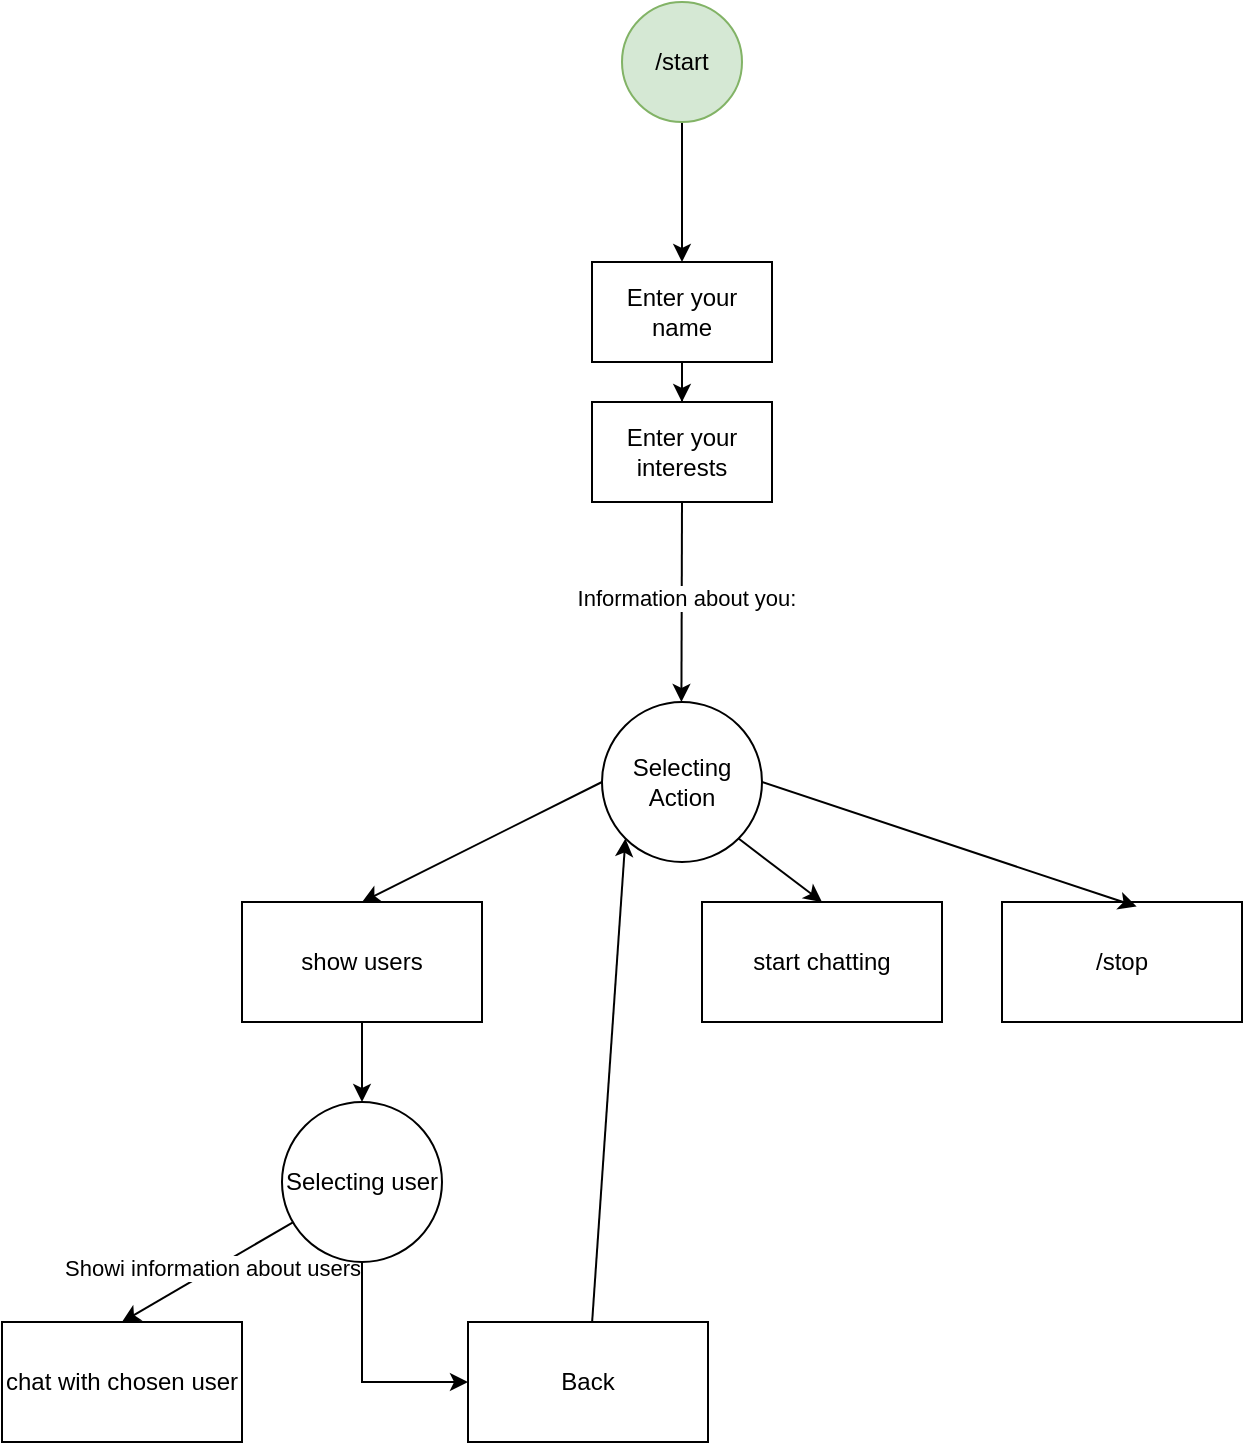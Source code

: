 <mxfile version="26.0.5">
  <diagram name="Страница — 1" id="Gk-QMXh0rOFn0yV1k32W">
    <mxGraphModel dx="1366" dy="1892" grid="1" gridSize="10" guides="1" tooltips="1" connect="1" arrows="1" fold="1" page="1" pageScale="1" pageWidth="827" pageHeight="1169" math="0" shadow="0">
      <root>
        <mxCell id="0" />
        <mxCell id="1" parent="0" />
        <mxCell id="4ax_9-qUkDDM8y1Oa2na-17" style="rounded=0;orthogonalLoop=1;jettySize=auto;html=1;exitX=0;exitY=0.5;exitDx=0;exitDy=0;entryX=0.5;entryY=0;entryDx=0;entryDy=0;" edge="1" parent="1" source="4ax_9-qUkDDM8y1Oa2na-2" target="4ax_9-qUkDDM8y1Oa2na-11">
          <mxGeometry relative="1" as="geometry" />
        </mxCell>
        <mxCell id="4ax_9-qUkDDM8y1Oa2na-22" style="rounded=0;orthogonalLoop=1;jettySize=auto;html=1;exitX=1;exitY=1;exitDx=0;exitDy=0;entryX=0.5;entryY=0;entryDx=0;entryDy=0;" edge="1" parent="1" source="4ax_9-qUkDDM8y1Oa2na-2" target="4ax_9-qUkDDM8y1Oa2na-12">
          <mxGeometry relative="1" as="geometry" />
        </mxCell>
        <mxCell id="4ax_9-qUkDDM8y1Oa2na-2" value="Selecting&lt;br&gt;Action" style="ellipse;whiteSpace=wrap;html=1;aspect=fixed;" vertex="1" parent="1">
          <mxGeometry x="420" y="240" width="80" height="80" as="geometry" />
        </mxCell>
        <mxCell id="4ax_9-qUkDDM8y1Oa2na-8" style="edgeStyle=orthogonalEdgeStyle;rounded=0;orthogonalLoop=1;jettySize=auto;html=1;exitX=0.5;exitY=1;exitDx=0;exitDy=0;" edge="1" parent="1" source="4ax_9-qUkDDM8y1Oa2na-4" target="4ax_9-qUkDDM8y1Oa2na-6">
          <mxGeometry relative="1" as="geometry" />
        </mxCell>
        <mxCell id="4ax_9-qUkDDM8y1Oa2na-4" value="Enter your name" style="rounded=0;whiteSpace=wrap;html=1;" vertex="1" parent="1">
          <mxGeometry x="415" y="20" width="90" height="50" as="geometry" />
        </mxCell>
        <mxCell id="4ax_9-qUkDDM8y1Oa2na-7" style="edgeStyle=orthogonalEdgeStyle;rounded=0;orthogonalLoop=1;jettySize=auto;html=1;entryX=0.5;entryY=0;entryDx=0;entryDy=0;" edge="1" parent="1" source="4ax_9-qUkDDM8y1Oa2na-5" target="4ax_9-qUkDDM8y1Oa2na-4">
          <mxGeometry relative="1" as="geometry" />
        </mxCell>
        <mxCell id="4ax_9-qUkDDM8y1Oa2na-5" value="/start" style="ellipse;whiteSpace=wrap;html=1;aspect=fixed;fillColor=#d5e8d4;strokeColor=#82b366;" vertex="1" parent="1">
          <mxGeometry x="430" y="-110" width="60" height="60" as="geometry" />
        </mxCell>
        <mxCell id="4ax_9-qUkDDM8y1Oa2na-9" style="rounded=0;orthogonalLoop=1;jettySize=auto;html=1;exitX=0.5;exitY=1;exitDx=0;exitDy=0;" edge="1" parent="1" source="4ax_9-qUkDDM8y1Oa2na-6">
          <mxGeometry relative="1" as="geometry">
            <mxPoint x="459.714" y="240" as="targetPoint" />
          </mxGeometry>
        </mxCell>
        <mxCell id="4ax_9-qUkDDM8y1Oa2na-10" value="Information about you:" style="edgeLabel;html=1;align=center;verticalAlign=middle;resizable=0;points=[];" vertex="1" connectable="0" parent="4ax_9-qUkDDM8y1Oa2na-9">
          <mxGeometry x="-0.042" y="2" relative="1" as="geometry">
            <mxPoint as="offset" />
          </mxGeometry>
        </mxCell>
        <mxCell id="4ax_9-qUkDDM8y1Oa2na-6" value="Enter your interests" style="rounded=0;whiteSpace=wrap;html=1;" vertex="1" parent="1">
          <mxGeometry x="415" y="90" width="90" height="50" as="geometry" />
        </mxCell>
        <mxCell id="4ax_9-qUkDDM8y1Oa2na-15" style="rounded=0;orthogonalLoop=1;jettySize=auto;html=1;exitX=0.5;exitY=1;exitDx=0;exitDy=0;entryX=0.5;entryY=0;entryDx=0;entryDy=0;" edge="1" parent="1" source="4ax_9-qUkDDM8y1Oa2na-11" target="4ax_9-qUkDDM8y1Oa2na-14">
          <mxGeometry relative="1" as="geometry" />
        </mxCell>
        <mxCell id="4ax_9-qUkDDM8y1Oa2na-11" value="show users" style="rounded=0;whiteSpace=wrap;html=1;" vertex="1" parent="1">
          <mxGeometry x="240" y="340" width="120" height="60" as="geometry" />
        </mxCell>
        <mxCell id="4ax_9-qUkDDM8y1Oa2na-12" value="start chatting" style="rounded=0;whiteSpace=wrap;html=1;" vertex="1" parent="1">
          <mxGeometry x="470" y="340" width="120" height="60" as="geometry" />
        </mxCell>
        <mxCell id="4ax_9-qUkDDM8y1Oa2na-13" value="/stop" style="rounded=0;whiteSpace=wrap;html=1;" vertex="1" parent="1">
          <mxGeometry x="620" y="340" width="120" height="60" as="geometry" />
        </mxCell>
        <mxCell id="4ax_9-qUkDDM8y1Oa2na-23" style="edgeStyle=orthogonalEdgeStyle;rounded=0;orthogonalLoop=1;jettySize=auto;html=1;exitX=0.5;exitY=1;exitDx=0;exitDy=0;entryX=0;entryY=0.5;entryDx=0;entryDy=0;" edge="1" parent="1" source="4ax_9-qUkDDM8y1Oa2na-14" target="4ax_9-qUkDDM8y1Oa2na-20">
          <mxGeometry relative="1" as="geometry" />
        </mxCell>
        <mxCell id="4ax_9-qUkDDM8y1Oa2na-24" style="rounded=0;orthogonalLoop=1;jettySize=auto;html=1;entryX=0.5;entryY=0;entryDx=0;entryDy=0;" edge="1" parent="1" source="4ax_9-qUkDDM8y1Oa2na-14" target="4ax_9-qUkDDM8y1Oa2na-16">
          <mxGeometry relative="1" as="geometry" />
        </mxCell>
        <mxCell id="4ax_9-qUkDDM8y1Oa2na-25" value="Showi information about users" style="edgeLabel;html=1;align=center;verticalAlign=middle;resizable=0;points=[];" vertex="1" connectable="0" parent="4ax_9-qUkDDM8y1Oa2na-24">
          <mxGeometry x="-0.049" y="-1" relative="1" as="geometry">
            <mxPoint as="offset" />
          </mxGeometry>
        </mxCell>
        <mxCell id="4ax_9-qUkDDM8y1Oa2na-14" value="Selecting user" style="ellipse;whiteSpace=wrap;html=1;aspect=fixed;" vertex="1" parent="1">
          <mxGeometry x="260" y="440" width="80" height="80" as="geometry" />
        </mxCell>
        <mxCell id="4ax_9-qUkDDM8y1Oa2na-16" value="chat with chosen user" style="rounded=0;whiteSpace=wrap;html=1;" vertex="1" parent="1">
          <mxGeometry x="120" y="550" width="120" height="60" as="geometry" />
        </mxCell>
        <mxCell id="4ax_9-qUkDDM8y1Oa2na-19" style="rounded=0;orthogonalLoop=1;jettySize=auto;html=1;exitX=1;exitY=0.5;exitDx=0;exitDy=0;entryX=0.561;entryY=0.038;entryDx=0;entryDy=0;entryPerimeter=0;" edge="1" parent="1" source="4ax_9-qUkDDM8y1Oa2na-2" target="4ax_9-qUkDDM8y1Oa2na-13">
          <mxGeometry relative="1" as="geometry" />
        </mxCell>
        <mxCell id="4ax_9-qUkDDM8y1Oa2na-21" style="rounded=0;orthogonalLoop=1;jettySize=auto;html=1;entryX=0;entryY=1;entryDx=0;entryDy=0;" edge="1" parent="1" source="4ax_9-qUkDDM8y1Oa2na-20" target="4ax_9-qUkDDM8y1Oa2na-2">
          <mxGeometry relative="1" as="geometry" />
        </mxCell>
        <mxCell id="4ax_9-qUkDDM8y1Oa2na-20" value="Back" style="rounded=0;whiteSpace=wrap;html=1;" vertex="1" parent="1">
          <mxGeometry x="353" y="550" width="120" height="60" as="geometry" />
        </mxCell>
      </root>
    </mxGraphModel>
  </diagram>
</mxfile>
